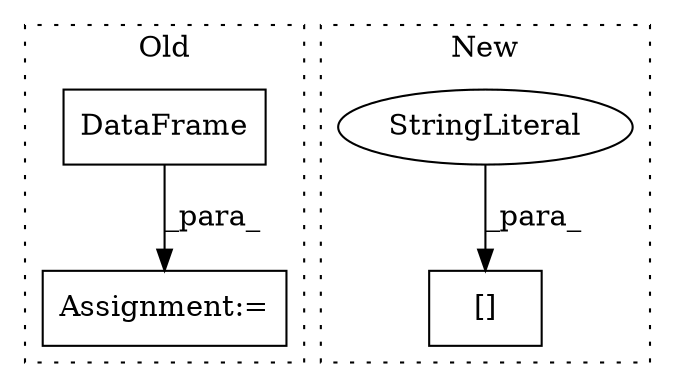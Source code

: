 digraph G {
subgraph cluster0 {
1 [label="DataFrame" a="32" s="657,679" l="10,1" shape="box"];
3 [label="Assignment:=" a="7" s="747" l="1" shape="box"];
label = "Old";
style="dotted";
}
subgraph cluster1 {
2 [label="[]" a="2" s="678,690" l="3,1" shape="box"];
4 [label="StringLiteral" a="45" s="681" l="9" shape="ellipse"];
label = "New";
style="dotted";
}
1 -> 3 [label="_para_"];
4 -> 2 [label="_para_"];
}
